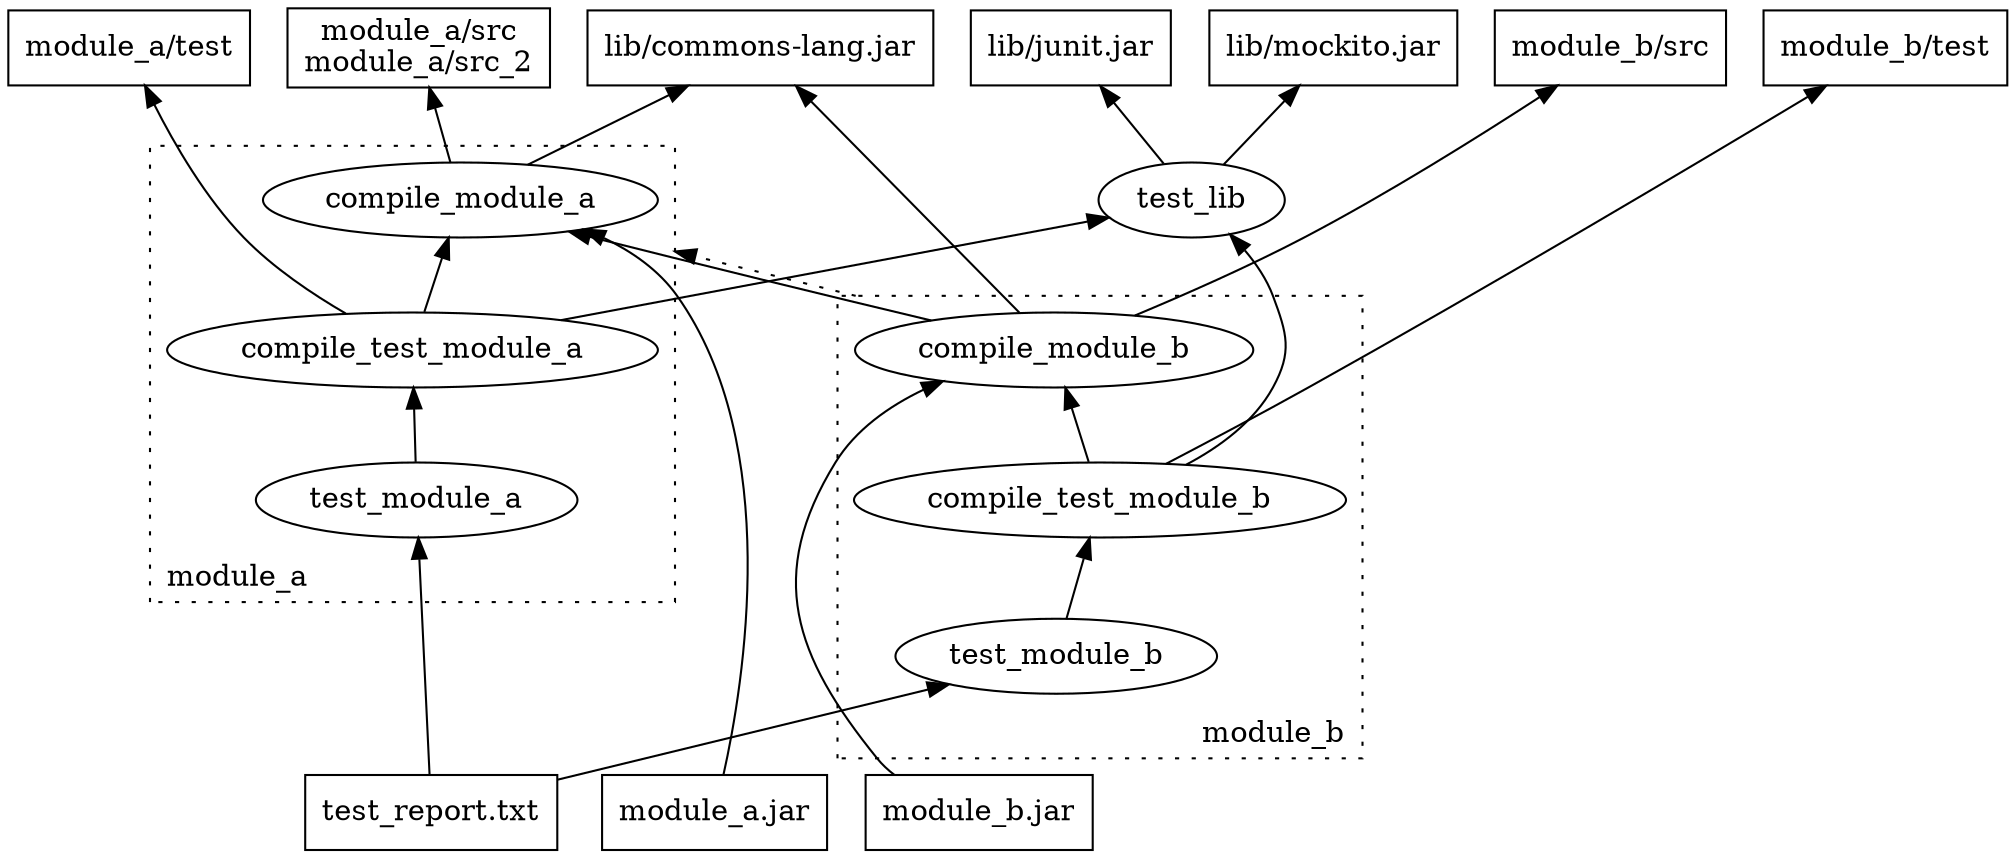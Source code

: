digraph dependencies {
rankdir = BT
compound = true


  node [shape=box];

 {rank = same; "module_b/test" "module_a/src" "module_a/test" "module_b/src"  "module_b/src"; "lib/mockito.jar"; "lib/commons-lang.jar"; "lib/junit.jar"}

 {rank = same; "module_a.jar"; "module_b.jar"; "test_report.txt"}

 "module_a/src"[label="module_a/src\nmodule_a/src_2"]

  node [shape=oval]

 test_lib -> "lib/mockito.jar"
 test_lib -> "lib/junit.jar"

 compile_module_a -> "module_a/src"


 compile_module_a -> "lib/commons-lang.jar"
 compile_test_module_a -> "module_a/test"


 compile_test_module_a ->   test_lib

subgraph cluster0{
 color=black
 style = dotted
 label = module_a
 labeljust = l


 compile_test_module_a -> compile_module_a


 test_module_a -> compile_test_module_a
 
 "module_a.jar" -> compile_module_a
}


compile_module_b -> "module_b/src"
compile_test_module_b -> "module_b/test"
 compile_module_b -> "lib/commons-lang.jar"

compile_test_module_b -> test_lib


subgraph cluster1{
 label = module_b
 labeljust = r

 color=black
 style = dotted
 compile_module_b -> compile_module_a
 compile_test_module_b -> compile_module_b

 test_module_b -> compile_test_module_b

 "module_b.jar"-> compile_module_b
 "test_report.txt" ->  test_module_a
 "test_report.txt" ->  test_module_b

 }

 compile_module_b -> compile_module_a [ltail=cluster1, lhead=cluster0, style = dotted];

}
